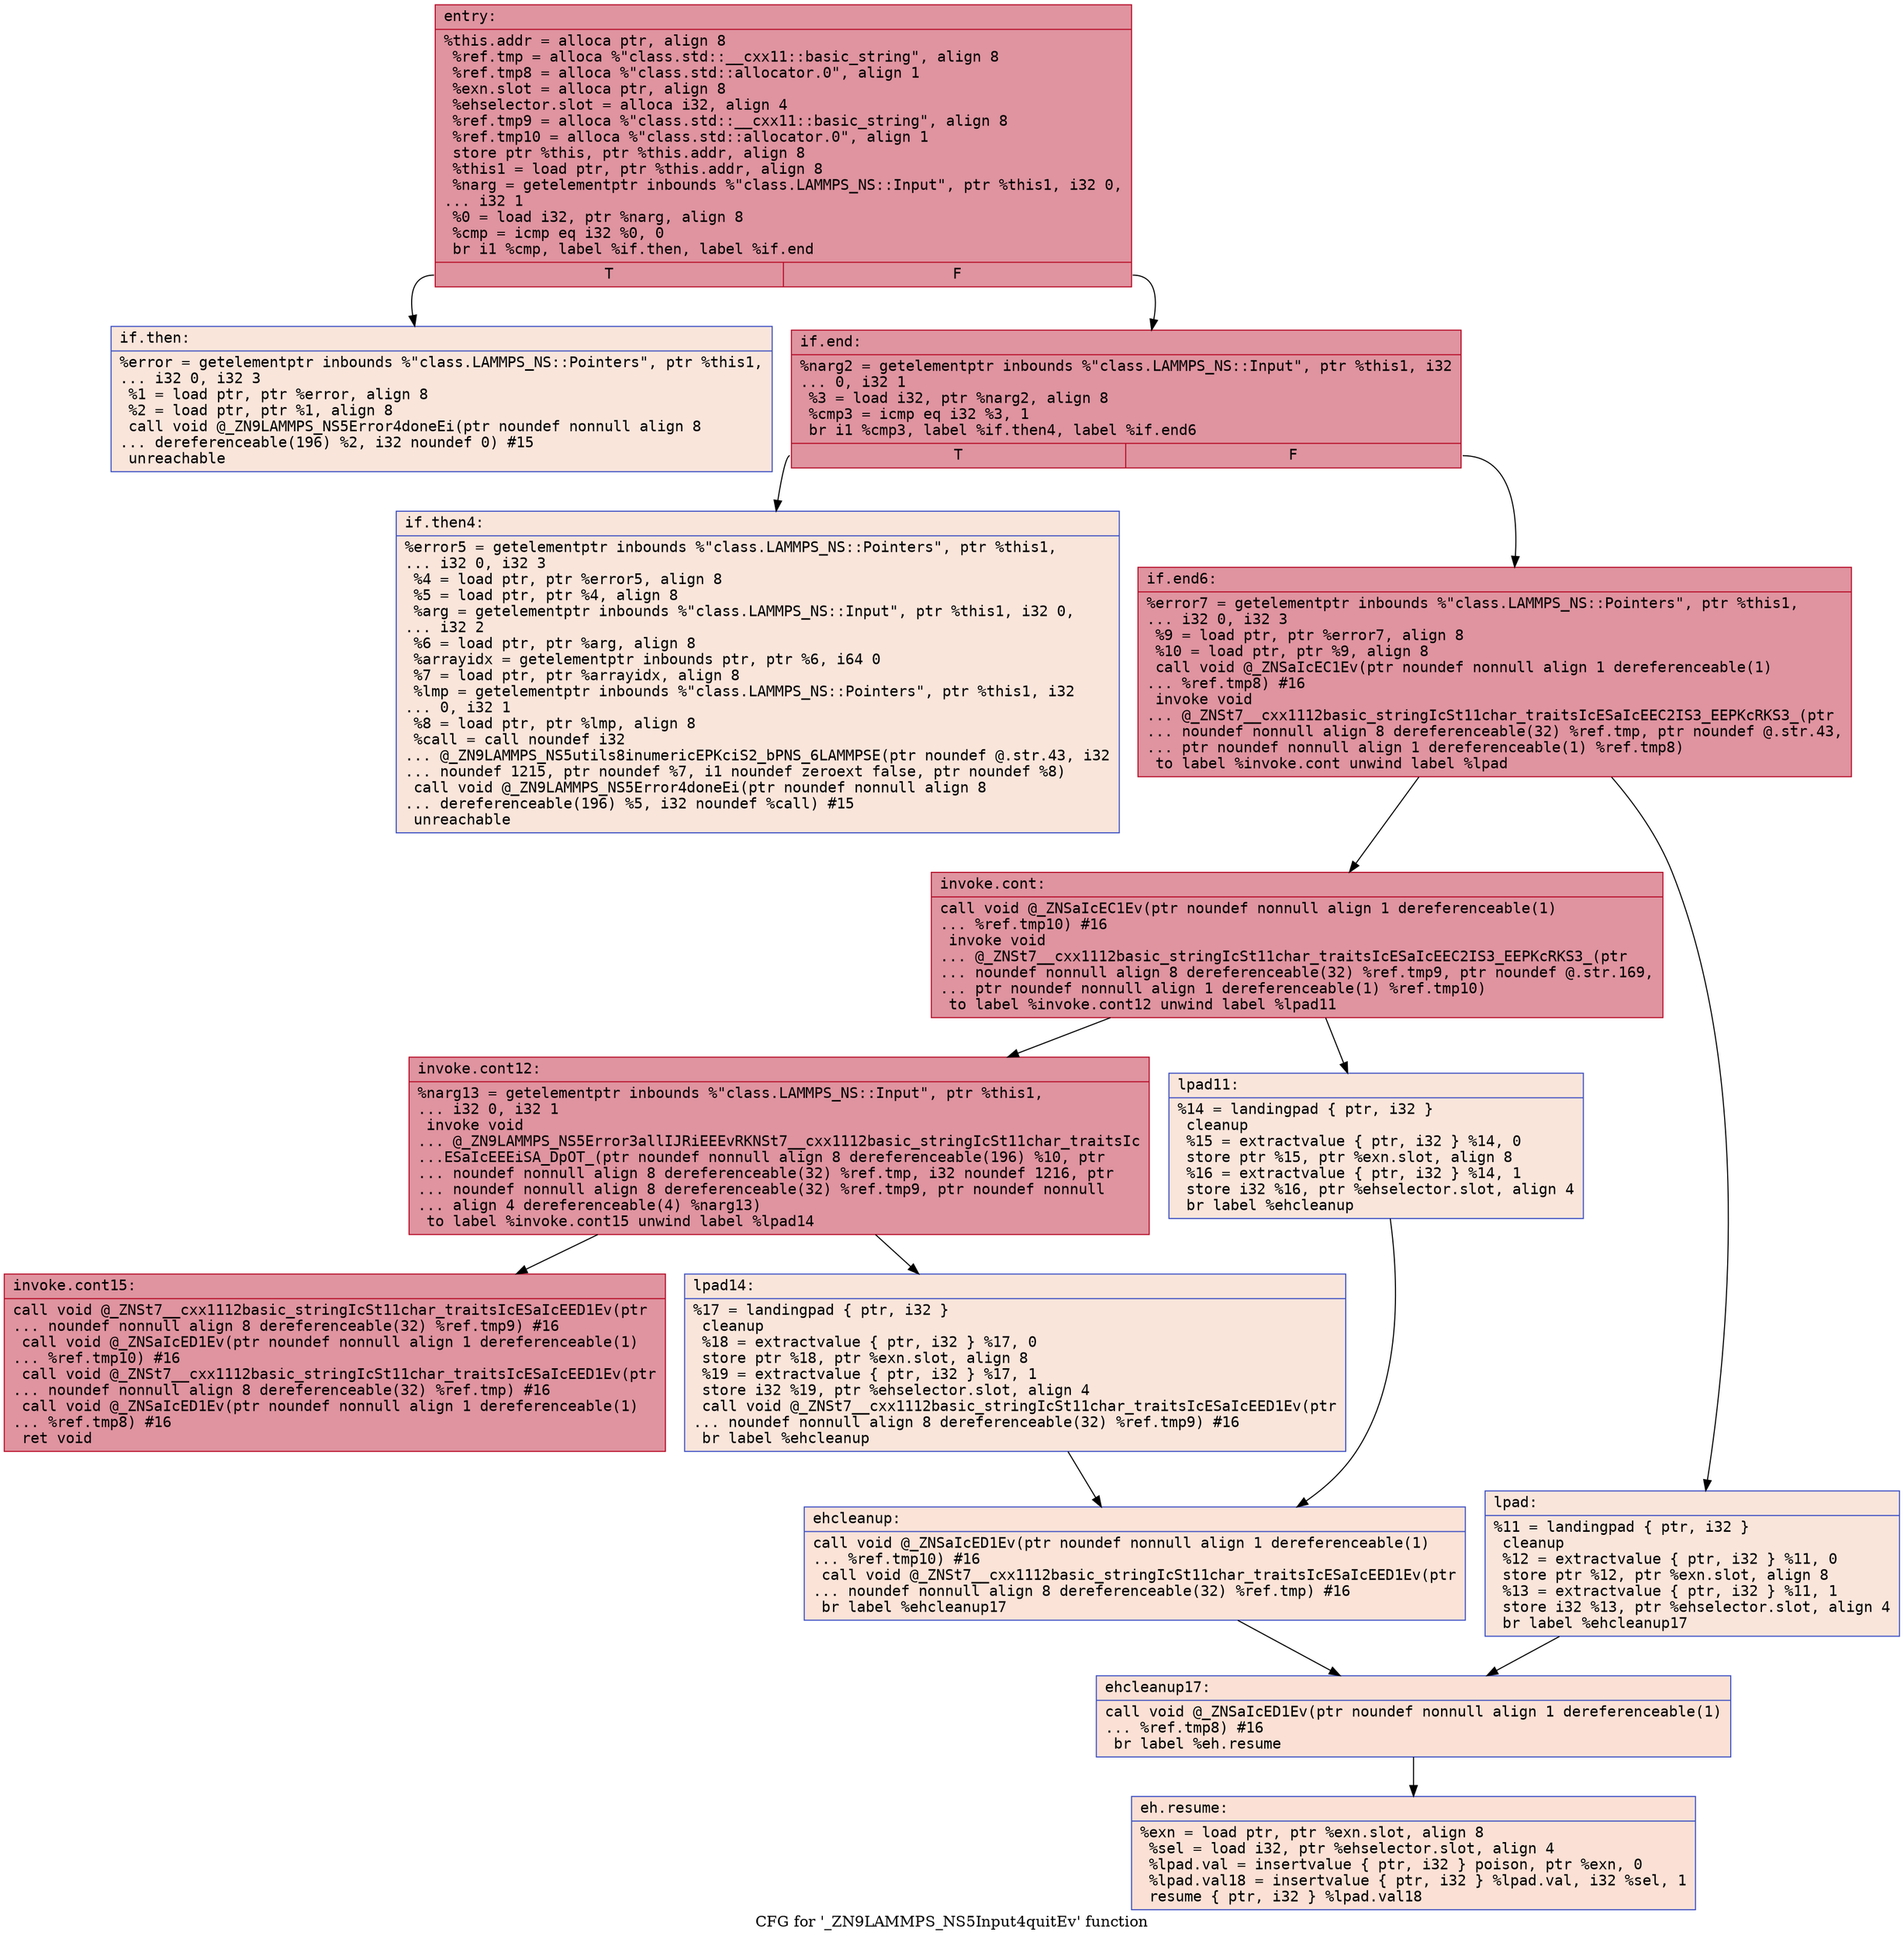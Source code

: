digraph "CFG for '_ZN9LAMMPS_NS5Input4quitEv' function" {
	label="CFG for '_ZN9LAMMPS_NS5Input4quitEv' function";

	Node0x5628736237b0 [shape=record,color="#b70d28ff", style=filled, fillcolor="#b70d2870" fontname="Courier",label="{entry:\l|  %this.addr = alloca ptr, align 8\l  %ref.tmp = alloca %\"class.std::__cxx11::basic_string\", align 8\l  %ref.tmp8 = alloca %\"class.std::allocator.0\", align 1\l  %exn.slot = alloca ptr, align 8\l  %ehselector.slot = alloca i32, align 4\l  %ref.tmp9 = alloca %\"class.std::__cxx11::basic_string\", align 8\l  %ref.tmp10 = alloca %\"class.std::allocator.0\", align 1\l  store ptr %this, ptr %this.addr, align 8\l  %this1 = load ptr, ptr %this.addr, align 8\l  %narg = getelementptr inbounds %\"class.LAMMPS_NS::Input\", ptr %this1, i32 0,\l... i32 1\l  %0 = load i32, ptr %narg, align 8\l  %cmp = icmp eq i32 %0, 0\l  br i1 %cmp, label %if.then, label %if.end\l|{<s0>T|<s1>F}}"];
	Node0x5628736237b0:s0 -> Node0x56287362e400[tooltip="entry -> if.then\nProbability 0.00%" ];
	Node0x5628736237b0:s1 -> Node0x56287362e610[tooltip="entry -> if.end\nProbability 100.00%" ];
	Node0x56287362e400 [shape=record,color="#3d50c3ff", style=filled, fillcolor="#f4c5ad70" fontname="Courier",label="{if.then:\l|  %error = getelementptr inbounds %\"class.LAMMPS_NS::Pointers\", ptr %this1,\l... i32 0, i32 3\l  %1 = load ptr, ptr %error, align 8\l  %2 = load ptr, ptr %1, align 8\l  call void @_ZN9LAMMPS_NS5Error4doneEi(ptr noundef nonnull align 8\l... dereferenceable(196) %2, i32 noundef 0) #15\l  unreachable\l}"];
	Node0x56287362e610 [shape=record,color="#b70d28ff", style=filled, fillcolor="#b70d2870" fontname="Courier",label="{if.end:\l|  %narg2 = getelementptr inbounds %\"class.LAMMPS_NS::Input\", ptr %this1, i32\l... 0, i32 1\l  %3 = load i32, ptr %narg2, align 8\l  %cmp3 = icmp eq i32 %3, 1\l  br i1 %cmp3, label %if.then4, label %if.end6\l|{<s0>T|<s1>F}}"];
	Node0x56287362e610:s0 -> Node0x56287362ed80[tooltip="if.end -> if.then4\nProbability 0.00%" ];
	Node0x56287362e610:s1 -> Node0x56287362edd0[tooltip="if.end -> if.end6\nProbability 100.00%" ];
	Node0x56287362ed80 [shape=record,color="#3d50c3ff", style=filled, fillcolor="#f4c5ad70" fontname="Courier",label="{if.then4:\l|  %error5 = getelementptr inbounds %\"class.LAMMPS_NS::Pointers\", ptr %this1,\l... i32 0, i32 3\l  %4 = load ptr, ptr %error5, align 8\l  %5 = load ptr, ptr %4, align 8\l  %arg = getelementptr inbounds %\"class.LAMMPS_NS::Input\", ptr %this1, i32 0,\l... i32 2\l  %6 = load ptr, ptr %arg, align 8\l  %arrayidx = getelementptr inbounds ptr, ptr %6, i64 0\l  %7 = load ptr, ptr %arrayidx, align 8\l  %lmp = getelementptr inbounds %\"class.LAMMPS_NS::Pointers\", ptr %this1, i32\l... 0, i32 1\l  %8 = load ptr, ptr %lmp, align 8\l  %call = call noundef i32\l... @_ZN9LAMMPS_NS5utils8inumericEPKciS2_bPNS_6LAMMPSE(ptr noundef @.str.43, i32\l... noundef 1215, ptr noundef %7, i1 noundef zeroext false, ptr noundef %8)\l  call void @_ZN9LAMMPS_NS5Error4doneEi(ptr noundef nonnull align 8\l... dereferenceable(196) %5, i32 noundef %call) #15\l  unreachable\l}"];
	Node0x56287362edd0 [shape=record,color="#b70d28ff", style=filled, fillcolor="#b70d2870" fontname="Courier",label="{if.end6:\l|  %error7 = getelementptr inbounds %\"class.LAMMPS_NS::Pointers\", ptr %this1,\l... i32 0, i32 3\l  %9 = load ptr, ptr %error7, align 8\l  %10 = load ptr, ptr %9, align 8\l  call void @_ZNSaIcEC1Ev(ptr noundef nonnull align 1 dereferenceable(1)\l... %ref.tmp8) #16\l  invoke void\l... @_ZNSt7__cxx1112basic_stringIcSt11char_traitsIcESaIcEEC2IS3_EEPKcRKS3_(ptr\l... noundef nonnull align 8 dereferenceable(32) %ref.tmp, ptr noundef @.str.43,\l... ptr noundef nonnull align 1 dereferenceable(1) %ref.tmp8)\l          to label %invoke.cont unwind label %lpad\l}"];
	Node0x56287362edd0 -> Node0x56287362fe90[tooltip="if.end6 -> invoke.cont\nProbability 100.00%" ];
	Node0x56287362edd0 -> Node0x56287362fee0[tooltip="if.end6 -> lpad\nProbability 0.00%" ];
	Node0x56287362fe90 [shape=record,color="#b70d28ff", style=filled, fillcolor="#b70d2870" fontname="Courier",label="{invoke.cont:\l|  call void @_ZNSaIcEC1Ev(ptr noundef nonnull align 1 dereferenceable(1)\l... %ref.tmp10) #16\l  invoke void\l... @_ZNSt7__cxx1112basic_stringIcSt11char_traitsIcESaIcEEC2IS3_EEPKcRKS3_(ptr\l... noundef nonnull align 8 dereferenceable(32) %ref.tmp9, ptr noundef @.str.169,\l... ptr noundef nonnull align 1 dereferenceable(1) %ref.tmp10)\l          to label %invoke.cont12 unwind label %lpad11\l}"];
	Node0x56287362fe90 -> Node0x5628736301d0[tooltip="invoke.cont -> invoke.cont12\nProbability 100.00%" ];
	Node0x56287362fe90 -> Node0x562873630220[tooltip="invoke.cont -> lpad11\nProbability 0.00%" ];
	Node0x5628736301d0 [shape=record,color="#b70d28ff", style=filled, fillcolor="#b70d2870" fontname="Courier",label="{invoke.cont12:\l|  %narg13 = getelementptr inbounds %\"class.LAMMPS_NS::Input\", ptr %this1,\l... i32 0, i32 1\l  invoke void\l... @_ZN9LAMMPS_NS5Error3allIJRiEEEvRKNSt7__cxx1112basic_stringIcSt11char_traitsIc\l...ESaIcEEEiSA_DpOT_(ptr noundef nonnull align 8 dereferenceable(196) %10, ptr\l... noundef nonnull align 8 dereferenceable(32) %ref.tmp, i32 noundef 1216, ptr\l... noundef nonnull align 8 dereferenceable(32) %ref.tmp9, ptr noundef nonnull\l... align 4 dereferenceable(4) %narg13)\l          to label %invoke.cont15 unwind label %lpad14\l}"];
	Node0x5628736301d0 -> Node0x562873630180[tooltip="invoke.cont12 -> invoke.cont15\nProbability 100.00%" ];
	Node0x5628736301d0 -> Node0x562873630580[tooltip="invoke.cont12 -> lpad14\nProbability 0.00%" ];
	Node0x562873630180 [shape=record,color="#b70d28ff", style=filled, fillcolor="#b70d2870" fontname="Courier",label="{invoke.cont15:\l|  call void @_ZNSt7__cxx1112basic_stringIcSt11char_traitsIcESaIcEED1Ev(ptr\l... noundef nonnull align 8 dereferenceable(32) %ref.tmp9) #16\l  call void @_ZNSaIcED1Ev(ptr noundef nonnull align 1 dereferenceable(1)\l... %ref.tmp10) #16\l  call void @_ZNSt7__cxx1112basic_stringIcSt11char_traitsIcESaIcEED1Ev(ptr\l... noundef nonnull align 8 dereferenceable(32) %ref.tmp) #16\l  call void @_ZNSaIcED1Ev(ptr noundef nonnull align 1 dereferenceable(1)\l... %ref.tmp8) #16\l  ret void\l}"];
	Node0x56287362fee0 [shape=record,color="#3d50c3ff", style=filled, fillcolor="#f4c5ad70" fontname="Courier",label="{lpad:\l|  %11 = landingpad \{ ptr, i32 \}\l          cleanup\l  %12 = extractvalue \{ ptr, i32 \} %11, 0\l  store ptr %12, ptr %exn.slot, align 8\l  %13 = extractvalue \{ ptr, i32 \} %11, 1\l  store i32 %13, ptr %ehselector.slot, align 4\l  br label %ehcleanup17\l}"];
	Node0x56287362fee0 -> Node0x562873630f30[tooltip="lpad -> ehcleanup17\nProbability 100.00%" ];
	Node0x562873630220 [shape=record,color="#3d50c3ff", style=filled, fillcolor="#f4c5ad70" fontname="Courier",label="{lpad11:\l|  %14 = landingpad \{ ptr, i32 \}\l          cleanup\l  %15 = extractvalue \{ ptr, i32 \} %14, 0\l  store ptr %15, ptr %exn.slot, align 8\l  %16 = extractvalue \{ ptr, i32 \} %14, 1\l  store i32 %16, ptr %ehselector.slot, align 4\l  br label %ehcleanup\l}"];
	Node0x562873630220 -> Node0x562873631230[tooltip="lpad11 -> ehcleanup\nProbability 100.00%" ];
	Node0x562873630580 [shape=record,color="#3d50c3ff", style=filled, fillcolor="#f4c5ad70" fontname="Courier",label="{lpad14:\l|  %17 = landingpad \{ ptr, i32 \}\l          cleanup\l  %18 = extractvalue \{ ptr, i32 \} %17, 0\l  store ptr %18, ptr %exn.slot, align 8\l  %19 = extractvalue \{ ptr, i32 \} %17, 1\l  store i32 %19, ptr %ehselector.slot, align 4\l  call void @_ZNSt7__cxx1112basic_stringIcSt11char_traitsIcESaIcEED1Ev(ptr\l... noundef nonnull align 8 dereferenceable(32) %ref.tmp9) #16\l  br label %ehcleanup\l}"];
	Node0x562873630580 -> Node0x562873631230[tooltip="lpad14 -> ehcleanup\nProbability 100.00%" ];
	Node0x562873631230 [shape=record,color="#3d50c3ff", style=filled, fillcolor="#f6bfa670" fontname="Courier",label="{ehcleanup:\l|  call void @_ZNSaIcED1Ev(ptr noundef nonnull align 1 dereferenceable(1)\l... %ref.tmp10) #16\l  call void @_ZNSt7__cxx1112basic_stringIcSt11char_traitsIcESaIcEED1Ev(ptr\l... noundef nonnull align 8 dereferenceable(32) %ref.tmp) #16\l  br label %ehcleanup17\l}"];
	Node0x562873631230 -> Node0x562873630f30[tooltip="ehcleanup -> ehcleanup17\nProbability 100.00%" ];
	Node0x562873630f30 [shape=record,color="#3d50c3ff", style=filled, fillcolor="#f7bca170" fontname="Courier",label="{ehcleanup17:\l|  call void @_ZNSaIcED1Ev(ptr noundef nonnull align 1 dereferenceable(1)\l... %ref.tmp8) #16\l  br label %eh.resume\l}"];
	Node0x562873630f30 -> Node0x562873631a70[tooltip="ehcleanup17 -> eh.resume\nProbability 100.00%" ];
	Node0x562873631a70 [shape=record,color="#3d50c3ff", style=filled, fillcolor="#f7bca170" fontname="Courier",label="{eh.resume:\l|  %exn = load ptr, ptr %exn.slot, align 8\l  %sel = load i32, ptr %ehselector.slot, align 4\l  %lpad.val = insertvalue \{ ptr, i32 \} poison, ptr %exn, 0\l  %lpad.val18 = insertvalue \{ ptr, i32 \} %lpad.val, i32 %sel, 1\l  resume \{ ptr, i32 \} %lpad.val18\l}"];
}
